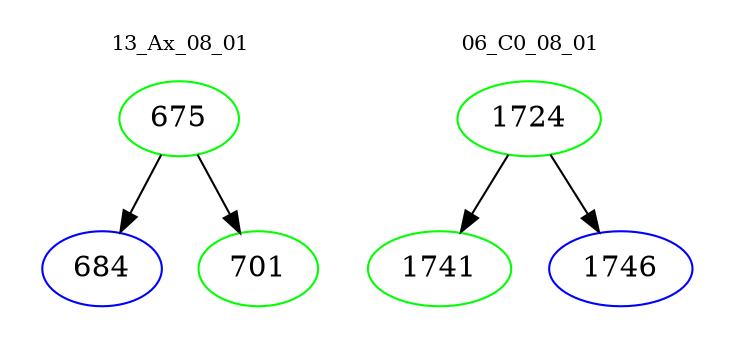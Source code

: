 digraph{
subgraph cluster_0 {
color = white
label = "13_Ax_08_01";
fontsize=10;
T0_675 [label="675", color="green"]
T0_675 -> T0_684 [color="black"]
T0_684 [label="684", color="blue"]
T0_675 -> T0_701 [color="black"]
T0_701 [label="701", color="green"]
}
subgraph cluster_1 {
color = white
label = "06_C0_08_01";
fontsize=10;
T1_1724 [label="1724", color="green"]
T1_1724 -> T1_1741 [color="black"]
T1_1741 [label="1741", color="green"]
T1_1724 -> T1_1746 [color="black"]
T1_1746 [label="1746", color="blue"]
}
}
